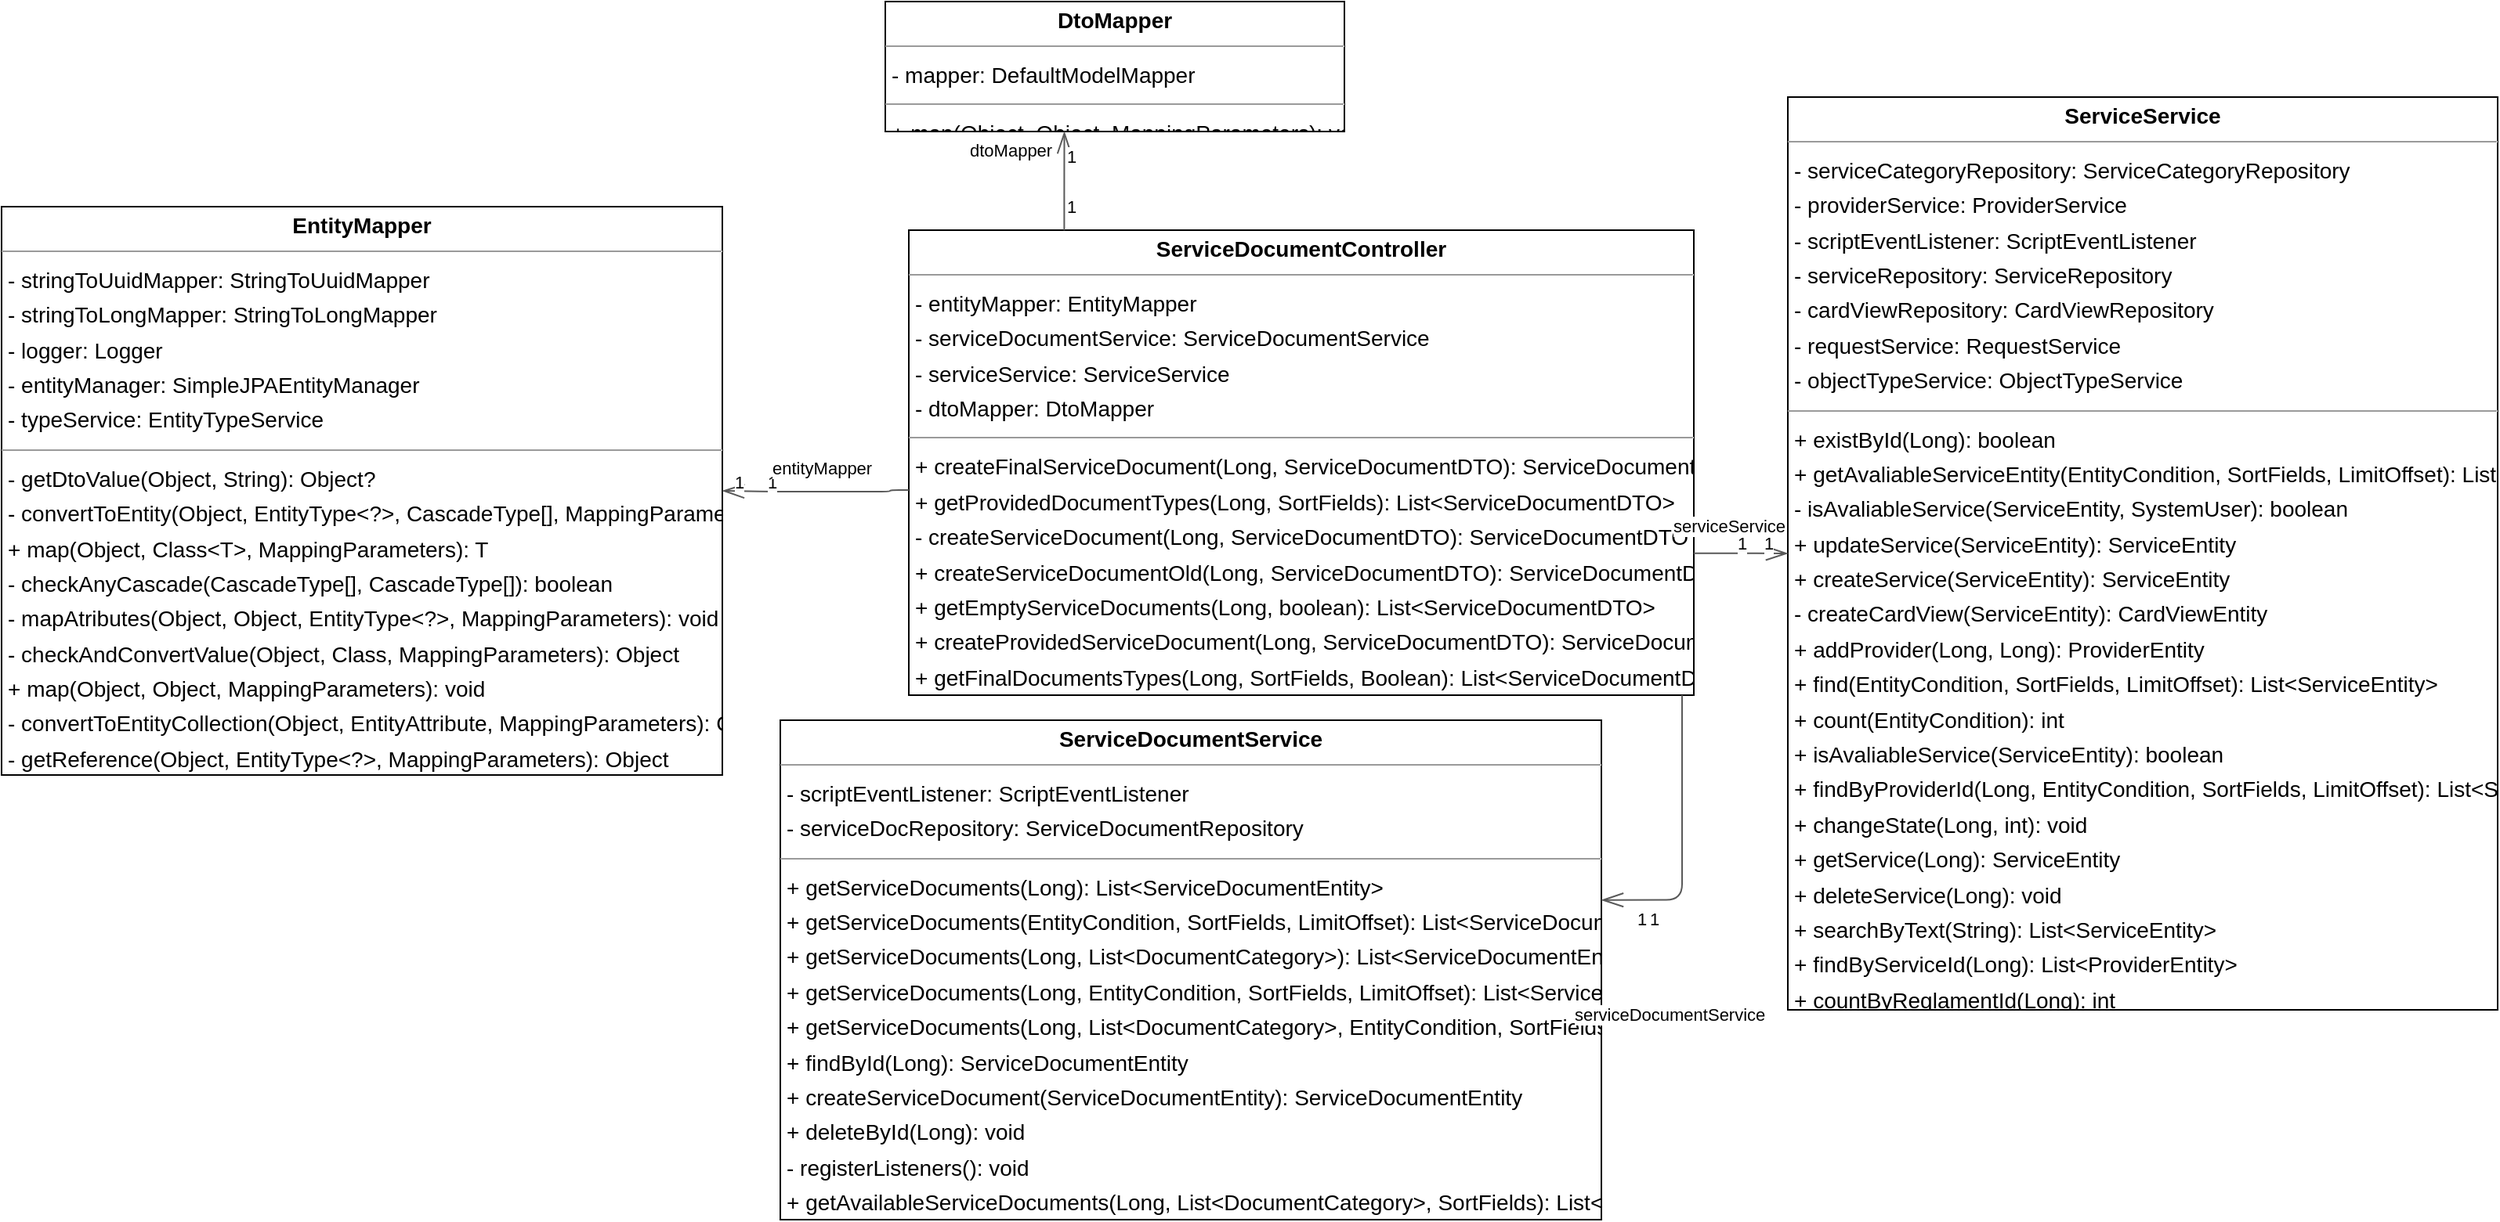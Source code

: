 <mxGraphModel dx="0" dy="0" grid="1" gridSize="10" guides="1" tooltips="1" connect="1" arrows="1" fold="1" page="0" pageScale="1" background="none" math="0" shadow="0">
  <root>
    <mxCell id="0" />
    <mxCell id="1" parent="0" />
    <mxCell id="node3" parent="1" vertex="1" value="&lt;p style=&quot;margin:0px;margin-top:4px;text-align:center;&quot;&gt;&lt;b&gt;DtoMapper&lt;/b&gt;&lt;/p&gt;&lt;hr size=&quot;1&quot;/&gt;&lt;p style=&quot;margin:0 0 0 4px;line-height:1.6;&quot;&gt;- mapper: DefaultModelMapper&lt;/p&gt;&lt;hr size=&quot;1&quot;/&gt;&lt;p style=&quot;margin:0 0 0 4px;line-height:1.6;&quot;&gt;+ map(Object, Object, MappingParameters): void&lt;/p&gt;" style="verticalAlign=top;align=left;overflow=fill;fontSize=14;fontFamily=Helvetica;html=1;rounded=0;shadow=0;comic=0;labelBackgroundColor=none;strokeWidth=1;">
      <mxGeometry x="80" y="-342" width="293" height="83" as="geometry" />
    </mxCell>
    <mxCell id="node4" parent="1" vertex="1" value="&lt;p style=&quot;margin:0px;margin-top:4px;text-align:center;&quot;&gt;&lt;b&gt;EntityMapper&lt;/b&gt;&lt;/p&gt;&lt;hr size=&quot;1&quot;/&gt;&lt;p style=&quot;margin:0 0 0 4px;line-height:1.6;&quot;&gt;- stringToUuidMapper: StringToUuidMapper&lt;br/&gt;- stringToLongMapper: StringToLongMapper&lt;br/&gt;- logger: Logger&lt;br/&gt;- entityManager: SimpleJPAEntityManager&lt;br/&gt;- typeService: EntityTypeService&lt;/p&gt;&lt;hr size=&quot;1&quot;/&gt;&lt;p style=&quot;margin:0 0 0 4px;line-height:1.6;&quot;&gt;- getDtoValue(Object, String): Object?&lt;br/&gt;- convertToEntity(Object, EntityType&amp;lt;?&amp;gt;, CascadeType[], MappingParameters): Object&lt;br/&gt;+ map(Object, Class&amp;lt;T&amp;gt;, MappingParameters): T&lt;br/&gt;- checkAnyCascade(CascadeType[], CascadeType[]): boolean&lt;br/&gt;- mapAtributes(Object, Object, EntityType&amp;lt;?&amp;gt;, MappingParameters): void&lt;br/&gt;- checkAndConvertValue(Object, Class, MappingParameters): Object&lt;br/&gt;+ map(Object, Object, MappingParameters): void&lt;br/&gt;- convertToEntityCollection(Object, EntityAttribute, MappingParameters): Collection&amp;lt;Object&amp;gt;&lt;br/&gt;- getReference(Object, EntityType&amp;lt;?&amp;gt;, MappingParameters): Object&lt;br/&gt;- getDtoValue(Object, Field): Object&lt;/p&gt;" style="verticalAlign=top;align=left;overflow=fill;fontSize=14;fontFamily=Helvetica;html=1;rounded=0;shadow=0;comic=0;labelBackgroundColor=none;strokeWidth=1;">
      <mxGeometry x="-484" y="-211" width="460" height="363" as="geometry" />
    </mxCell>
    <mxCell id="node0" parent="1" vertex="1" value="&lt;p style=&quot;margin:0px;margin-top:4px;text-align:center;&quot;&gt;&lt;b&gt;ServiceDocumentController&lt;/b&gt;&lt;/p&gt;&lt;hr size=&quot;1&quot;/&gt;&lt;p style=&quot;margin:0 0 0 4px;line-height:1.6;&quot;&gt;- entityMapper: EntityMapper&lt;br/&gt;- serviceDocumentService: ServiceDocumentService&lt;br/&gt;- serviceService: ServiceService&lt;br/&gt;- dtoMapper: DtoMapper&lt;/p&gt;&lt;hr size=&quot;1&quot;/&gt;&lt;p style=&quot;margin:0 0 0 4px;line-height:1.6;&quot;&gt;+ createFinalServiceDocument(Long, ServiceDocumentDTO): ServiceDocumentDTO&lt;br/&gt;+ getProvidedDocumentTypes(Long, SortFields): List&amp;lt;ServiceDocumentDTO&amp;gt;&lt;br/&gt;- createServiceDocument(Long, ServiceDocumentDTO): ServiceDocumentDTO&lt;br/&gt;+ createServiceDocumentOld(Long, ServiceDocumentDTO): ServiceDocumentDTO&lt;br/&gt;+ getEmptyServiceDocuments(Long, boolean): List&amp;lt;ServiceDocumentDTO&amp;gt;&lt;br/&gt;+ createProvidedServiceDocument(Long, ServiceDocumentDTO): ServiceDocumentDTO&lt;br/&gt;+ getFinalDocumentsTypes(Long, SortFields, Boolean): List&amp;lt;ServiceDocumentDTO&amp;gt;&lt;br/&gt;+ getServiceDocuments(Long, EntityCondition, SortFields, LimitOffset): List&amp;lt;ServiceDocumentDTO&amp;gt;&lt;/p&gt;" style="verticalAlign=top;align=left;overflow=fill;fontSize=14;fontFamily=Helvetica;html=1;rounded=0;shadow=0;comic=0;labelBackgroundColor=none;strokeWidth=1;">
      <mxGeometry x="95" y="-196" width="501" height="297" as="geometry" />
    </mxCell>
    <mxCell id="node1" parent="1" vertex="1" value="&lt;p style=&quot;margin:0px;margin-top:4px;text-align:center;&quot;&gt;&lt;b&gt;ServiceDocumentService&lt;/b&gt;&lt;/p&gt;&lt;hr size=&quot;1&quot;/&gt;&lt;p style=&quot;margin:0 0 0 4px;line-height:1.6;&quot;&gt;- scriptEventListener: ScriptEventListener&lt;br/&gt;- serviceDocRepository: ServiceDocumentRepository&lt;/p&gt;&lt;hr size=&quot;1&quot;/&gt;&lt;p style=&quot;margin:0 0 0 4px;line-height:1.6;&quot;&gt;+ getServiceDocuments(Long): List&amp;lt;ServiceDocumentEntity&amp;gt;&lt;br/&gt;+ getServiceDocuments(EntityCondition, SortFields, LimitOffset): List&amp;lt;ServiceDocumentEntity&amp;gt;&lt;br/&gt;+ getServiceDocuments(Long, List&amp;lt;DocumentCategory&amp;gt;): List&amp;lt;ServiceDocumentEntity&amp;gt;&lt;br/&gt;+ getServiceDocuments(Long, EntityCondition, SortFields, LimitOffset): List&amp;lt;ServiceDocumentEntity&amp;gt;&lt;br/&gt;+ getServiceDocuments(Long, List&amp;lt;DocumentCategory&amp;gt;, EntityCondition, SortFields, LimitOffset): List&amp;lt;ServiceDocumentEntity&amp;gt;&lt;br/&gt;+ findById(Long): ServiceDocumentEntity&lt;br/&gt;+ createServiceDocument(ServiceDocumentEntity): ServiceDocumentEntity&lt;br/&gt;+ deleteById(Long): void&lt;br/&gt;- registerListeners(): void&lt;br/&gt;+ getAvailableServiceDocuments(Long, List&amp;lt;DocumentCategory&amp;gt;, SortFields): List&amp;lt;ServiceDocumentEntity&amp;gt;&lt;br/&gt;+ update(ServiceDocumentEntity): ServiceDocumentEntity&lt;/p&gt;" style="verticalAlign=top;align=left;overflow=fill;fontSize=14;fontFamily=Helvetica;html=1;rounded=0;shadow=0;comic=0;labelBackgroundColor=none;strokeWidth=1;">
      <mxGeometry x="13" y="117" width="524" height="319" as="geometry" />
    </mxCell>
    <mxCell id="node2" parent="1" vertex="1" value="&lt;p style=&quot;margin:0px;margin-top:4px;text-align:center;&quot;&gt;&lt;b&gt;ServiceService&lt;/b&gt;&lt;/p&gt;&lt;hr size=&quot;1&quot;/&gt;&lt;p style=&quot;margin:0 0 0 4px;line-height:1.6;&quot;&gt;- serviceCategoryRepository: ServiceCategoryRepository&lt;br/&gt;- providerService: ProviderService&lt;br/&gt;- scriptEventListener: ScriptEventListener&lt;br/&gt;- serviceRepository: ServiceRepository&lt;br/&gt;- cardViewRepository: CardViewRepository&lt;br/&gt;- requestService: RequestService&lt;br/&gt;- objectTypeService: ObjectTypeService&lt;/p&gt;&lt;hr size=&quot;1&quot;/&gt;&lt;p style=&quot;margin:0 0 0 4px;line-height:1.6;&quot;&gt;+ existById(Long): boolean&lt;br/&gt;+ getAvaliableServiceEntity(EntityCondition, SortFields, LimitOffset): List&amp;lt;ServiceEntity&amp;gt;&lt;br/&gt;- isAvaliableService(ServiceEntity, SystemUser): boolean&lt;br/&gt;+ updateService(ServiceEntity): ServiceEntity&lt;br/&gt;+ createService(ServiceEntity): ServiceEntity&lt;br/&gt;- createCardView(ServiceEntity): CardViewEntity&lt;br/&gt;+ addProvider(Long, Long): ProviderEntity&lt;br/&gt;+ find(EntityCondition, SortFields, LimitOffset): List&amp;lt;ServiceEntity&amp;gt;&lt;br/&gt;+ count(EntityCondition): int&lt;br/&gt;+ isAvaliableService(ServiceEntity): boolean&lt;br/&gt;+ findByProviderId(Long, EntityCondition, SortFields, LimitOffset): List&amp;lt;ServiceEntity&amp;gt;&lt;br/&gt;+ changeState(Long, int): void&lt;br/&gt;+ getService(Long): ServiceEntity&lt;br/&gt;+ deleteService(Long): void&lt;br/&gt;+ searchByText(String): List&amp;lt;ServiceEntity&amp;gt;&lt;br/&gt;+ findByServiceId(Long): List&amp;lt;ProviderEntity&amp;gt;&lt;br/&gt;+ countByReglamentId(Long): int&lt;br/&gt;- registerListeners(): void&lt;/p&gt;" style="verticalAlign=top;align=left;overflow=fill;fontSize=14;fontFamily=Helvetica;html=1;rounded=0;shadow=0;comic=0;labelBackgroundColor=none;strokeWidth=1;">
      <mxGeometry x="656" y="-281" width="453" height="583" as="geometry" />
    </mxCell>
    <mxCell id="edge2" edge="1" value="" parent="1" source="node0" target="node3" style="html=1;rounded=1;edgeStyle=orthogonalEdgeStyle;dashed=0;startArrow=diamondThinstartSize=12;endArrow=openThin;endSize=12;strokeColor=#595959;exitX=0.198;exitY=0.000;exitDx=0;exitDy=0;entryX=0.390;entryY=1.000;entryDx=0;entryDy=0;">
      <mxGeometry width="50" height="50" relative="1" as="geometry">
        <Array as="points" />
      </mxGeometry>
    </mxCell>
    <mxCell id="label12" parent="edge2" vertex="1" connectable="0" value="1" style="edgeLabel;resizable=0;html=1;align=left;verticalAlign=top;strokeColor=default;">
      <mxGeometry x="194" y="-256" as="geometry" />
    </mxCell>
    <mxCell id="label16" parent="edge2" vertex="1" connectable="0" value="1" style="edgeLabel;resizable=0;html=1;align=left;verticalAlign=top;strokeColor=default;">
      <mxGeometry x="194" y="-224" as="geometry" />
    </mxCell>
    <mxCell id="label17" parent="edge2" vertex="1" connectable="0" value="dtoMapper" style="edgeLabel;resizable=0;html=1;align=left;verticalAlign=top;strokeColor=default;">
      <mxGeometry x="132" y="-260" as="geometry" />
    </mxCell>
    <mxCell id="edge3" edge="1" value="" parent="1" source="node0" target="node4" style="html=1;rounded=1;edgeStyle=orthogonalEdgeStyle;dashed=0;startArrow=diamondThinstartSize=12;endArrow=openThin;endSize=12;strokeColor=#595959;exitX=0.000;exitY=0.559;exitDx=0;exitDy=0;entryX=1.000;entryY=0.500;entryDx=0;entryDy=0;">
      <mxGeometry width="50" height="50" relative="1" as="geometry">
        <Array as="points">
          <mxPoint x="83" y="-30" />
          <mxPoint x="83" y="-29" />
          <mxPoint x="10" y="-29" />
          <mxPoint x="10" y="-29" />
        </Array>
      </mxGeometry>
    </mxCell>
    <mxCell id="label18" parent="edge3" vertex="1" connectable="0" value="1" style="edgeLabel;resizable=0;html=1;align=left;verticalAlign=top;strokeColor=default;">
      <mxGeometry x="-18" y="-48" as="geometry" />
    </mxCell>
    <mxCell id="label22" parent="edge3" vertex="1" connectable="0" value="1" style="edgeLabel;resizable=0;html=1;align=left;verticalAlign=top;strokeColor=default;">
      <mxGeometry x="3" y="-48" as="geometry" />
    </mxCell>
    <mxCell id="label23" parent="edge3" vertex="1" connectable="0" value="entityMapper" style="edgeLabel;resizable=0;html=1;align=left;verticalAlign=top;strokeColor=default;">
      <mxGeometry x="6" y="-57" as="geometry" />
    </mxCell>
    <mxCell id="edge0" edge="1" value="" parent="1" source="node0" target="node1" style="html=1;rounded=1;edgeStyle=orthogonalEdgeStyle;dashed=0;startArrow=diamondThinstartSize=12;endArrow=openThin;endSize=12;strokeColor=#595959;exitX=0.985;exitY=1.000;exitDx=0;exitDy=0;entryX=1.000;entryY=0.360;entryDx=0;entryDy=0;">
      <mxGeometry width="50" height="50" relative="1" as="geometry">
        <Array as="points">
          <mxPoint x="588" y="231" />
        </Array>
      </mxGeometry>
    </mxCell>
    <mxCell id="label0" parent="edge0" vertex="1" connectable="0" value="1" style="edgeLabel;resizable=0;html=1;align=left;verticalAlign=top;strokeColor=default;">
      <mxGeometry x="558" y="231" as="geometry" />
    </mxCell>
    <mxCell id="label4" parent="edge0" vertex="1" connectable="0" value="1" style="edgeLabel;resizable=0;html=1;align=left;verticalAlign=top;strokeColor=default;">
      <mxGeometry x="566" y="231" as="geometry" />
    </mxCell>
    <mxCell id="label5" parent="edge0" vertex="1" connectable="0" value="serviceDocumentService" style="edgeLabel;resizable=0;html=1;align=left;verticalAlign=top;strokeColor=default;">
      <mxGeometry x="518" y="292" as="geometry" />
    </mxCell>
    <mxCell id="edge1" edge="1" value="" parent="1" source="node0" target="node2" style="html=1;rounded=1;edgeStyle=orthogonalEdgeStyle;dashed=0;startArrow=diamondThinstartSize=12;endArrow=openThin;endSize=12;strokeColor=#595959;exitX=1.000;exitY=0.695;exitDx=0;exitDy=0;entryX=0.000;entryY=0.500;entryDx=0;entryDy=0;">
      <mxGeometry width="50" height="50" relative="1" as="geometry">
        <Array as="points">
          <mxPoint x="626" y="10" />
          <mxPoint x="626" y="10" />
        </Array>
      </mxGeometry>
    </mxCell>
    <mxCell id="label6" parent="edge1" vertex="1" connectable="0" value="1" style="edgeLabel;resizable=0;html=1;align=left;verticalAlign=top;strokeColor=default;">
      <mxGeometry x="639" y="-9" as="geometry" />
    </mxCell>
    <mxCell id="label10" parent="edge1" vertex="1" connectable="0" value="1" style="edgeLabel;resizable=0;html=1;align=left;verticalAlign=top;strokeColor=default;">
      <mxGeometry x="622" y="-9" as="geometry" />
    </mxCell>
    <mxCell id="label11" parent="edge1" vertex="1" connectable="0" value="serviceService" style="edgeLabel;resizable=0;html=1;align=left;verticalAlign=top;strokeColor=default;">
      <mxGeometry x="581" y="-20" as="geometry" />
    </mxCell>
  </root>
</mxGraphModel>